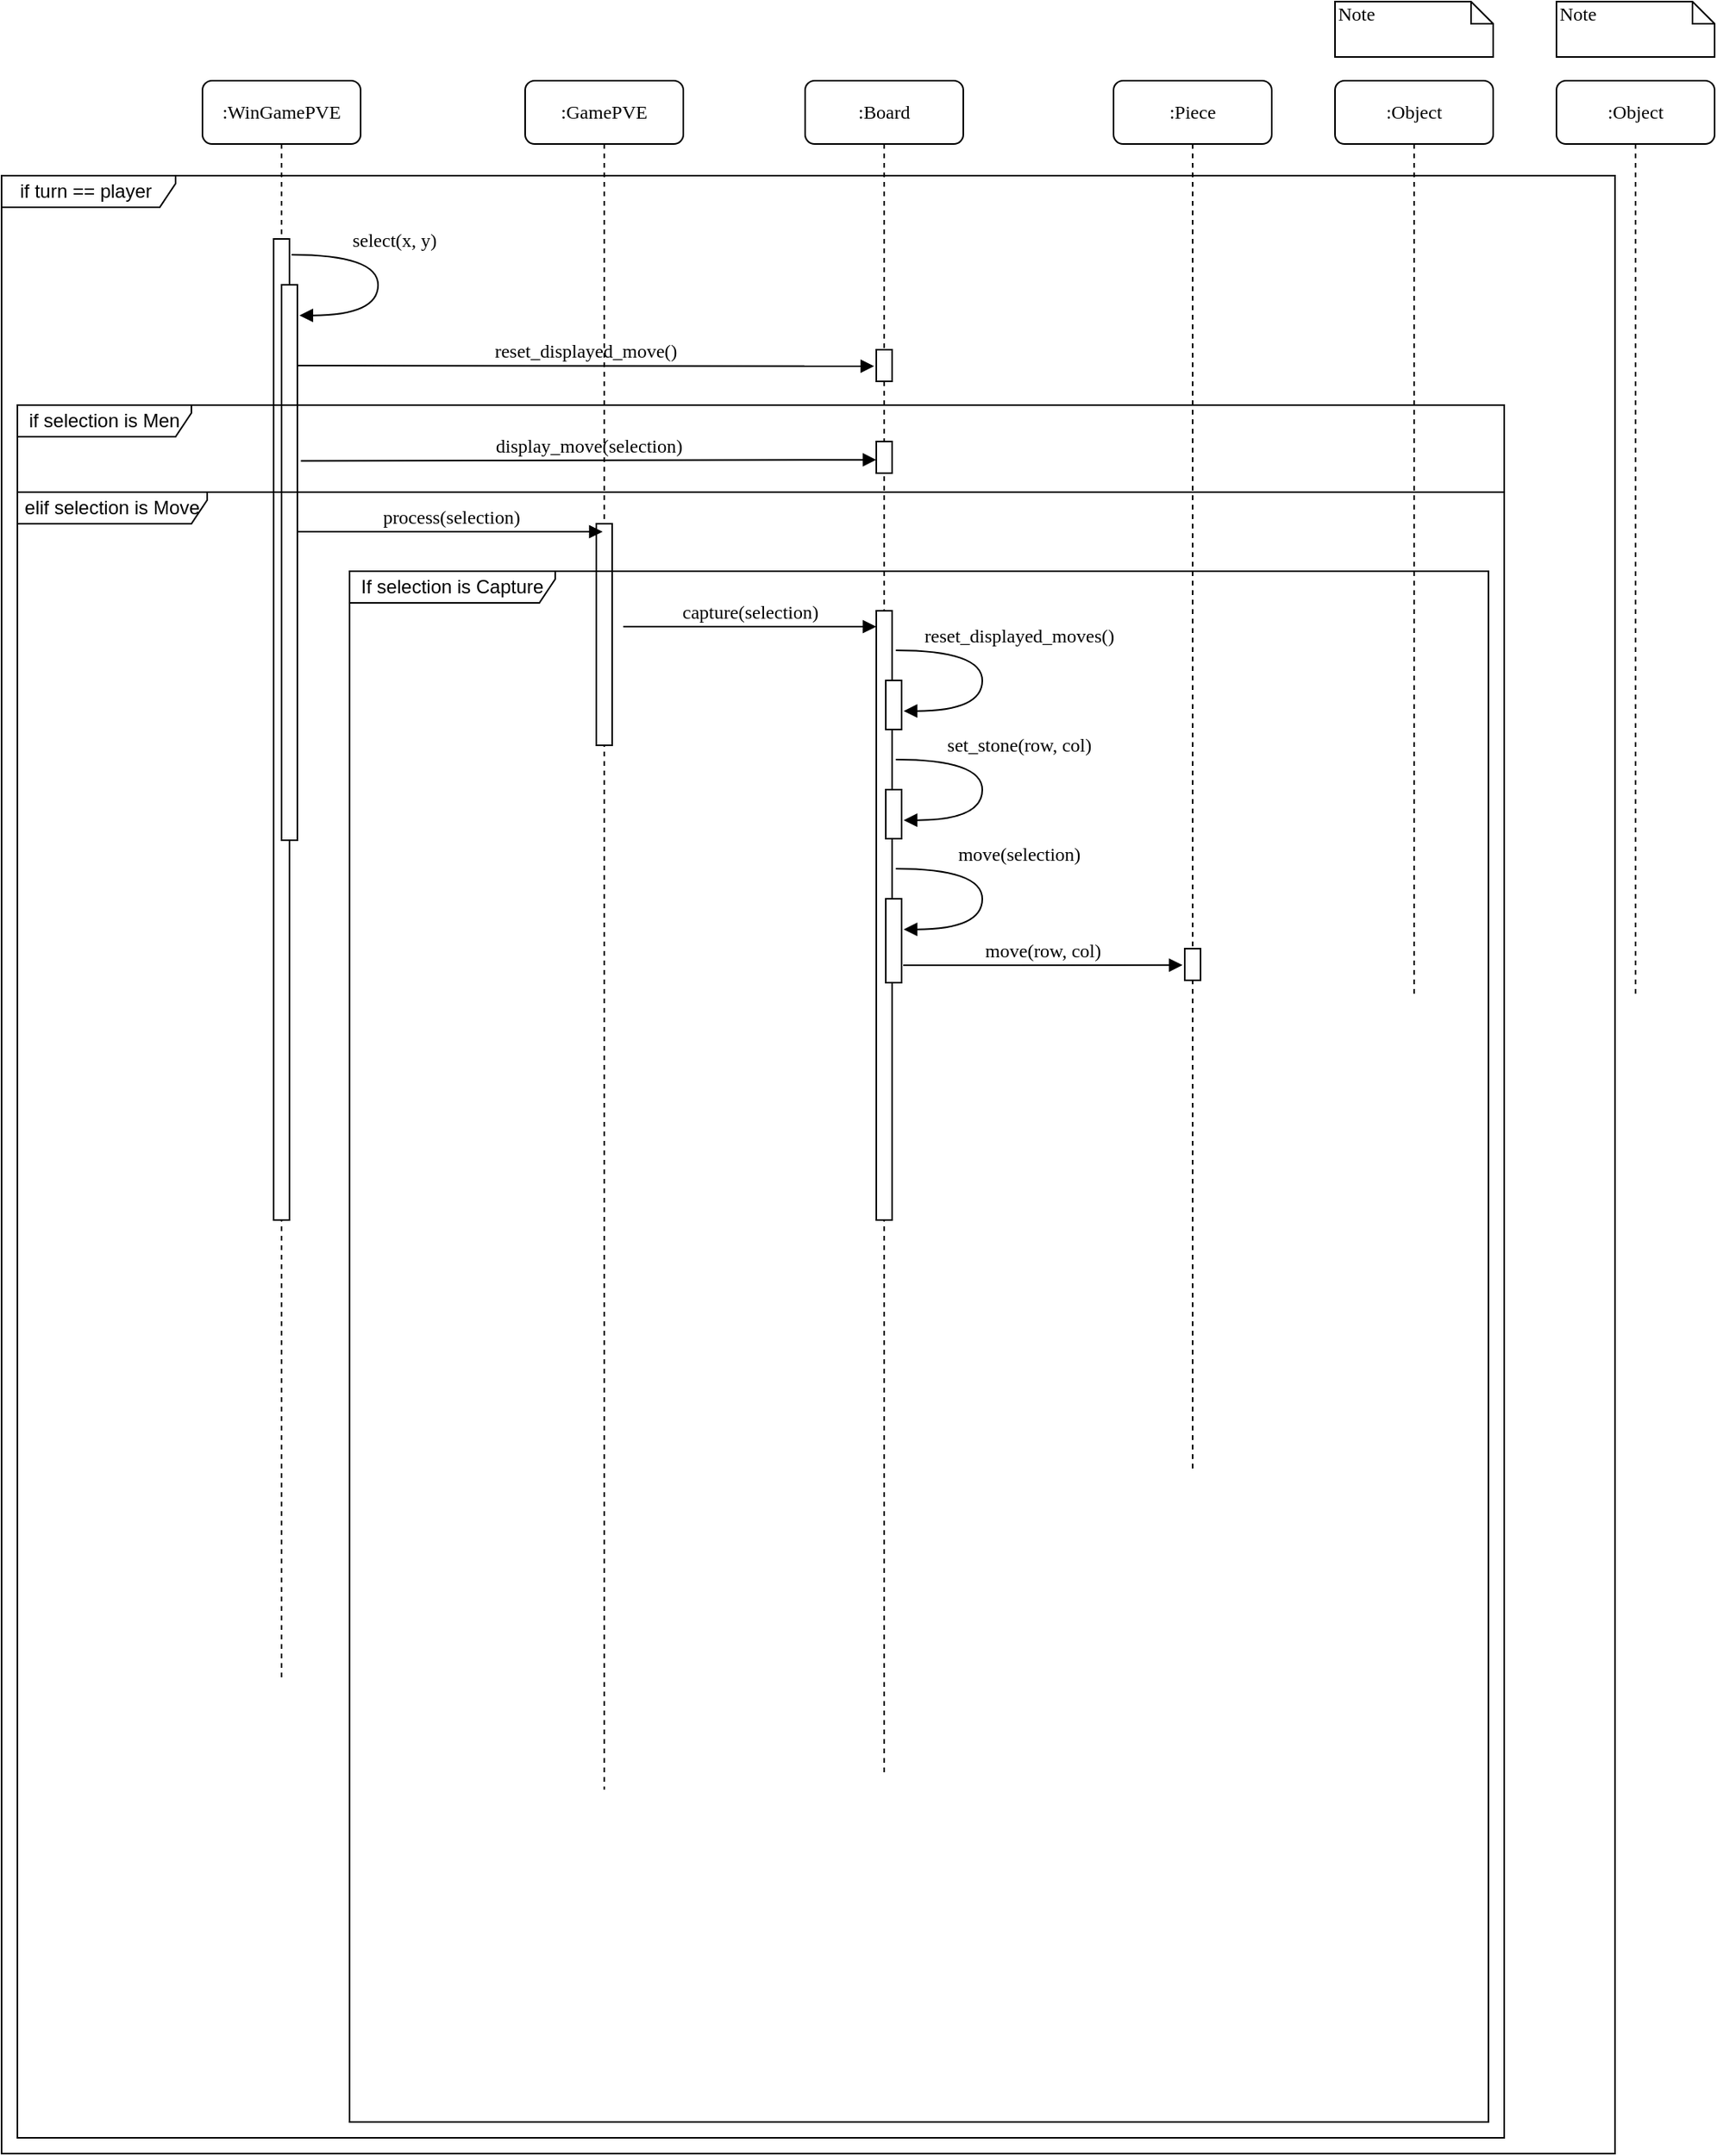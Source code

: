 <mxfile version="26.1.3">
  <diagram name="Page-1" id="13e1069c-82ec-6db2-03f1-153e76fe0fe0">
    <mxGraphModel dx="1042" dy="531" grid="1" gridSize="10" guides="1" tooltips="1" connect="1" arrows="1" fold="1" page="1" pageScale="1" pageWidth="1100" pageHeight="850" background="none" math="0" shadow="0">
      <root>
        <mxCell id="0" />
        <mxCell id="1" parent="0" />
        <mxCell id="7baba1c4bc27f4b0-2" value=":GamePVE" style="shape=umlLifeline;perimeter=lifelinePerimeter;whiteSpace=wrap;html=1;container=1;collapsible=0;recursiveResize=0;outlineConnect=0;rounded=1;shadow=0;comic=0;labelBackgroundColor=none;strokeWidth=1;fontFamily=Verdana;fontSize=12;align=center;" parent="1" vertex="1">
          <mxGeometry x="351" y="80" width="100" height="1080" as="geometry" />
        </mxCell>
        <mxCell id="Dxs4eGZUE9kq6_3LvPg3-11" value="" style="html=1;points=[];perimeter=orthogonalPerimeter;rounded=0;shadow=0;comic=0;labelBackgroundColor=none;strokeWidth=1;fontFamily=Verdana;fontSize=12;align=center;" vertex="1" parent="7baba1c4bc27f4b0-2">
          <mxGeometry x="45" y="280" width="10" height="140" as="geometry" />
        </mxCell>
        <mxCell id="7baba1c4bc27f4b0-4" value=":Board" style="shape=umlLifeline;perimeter=lifelinePerimeter;whiteSpace=wrap;html=1;container=1;collapsible=0;recursiveResize=0;outlineConnect=0;rounded=1;shadow=0;comic=0;labelBackgroundColor=none;strokeWidth=1;fontFamily=Verdana;fontSize=12;align=center;" parent="1" vertex="1">
          <mxGeometry x="528" y="80" width="100" height="1070" as="geometry" />
        </mxCell>
        <mxCell id="7baba1c4bc27f4b0-10" value="" style="html=1;points=[];perimeter=orthogonalPerimeter;rounded=0;shadow=0;comic=0;labelBackgroundColor=none;strokeWidth=1;fontFamily=Verdana;fontSize=12;align=center;" parent="7baba1c4bc27f4b0-4" vertex="1">
          <mxGeometry x="45" y="170" width="10" height="20" as="geometry" />
        </mxCell>
        <mxCell id="7baba1c4bc27f4b0-5" value=":Piece" style="shape=umlLifeline;perimeter=lifelinePerimeter;whiteSpace=wrap;html=1;container=1;collapsible=0;recursiveResize=0;outlineConnect=0;rounded=1;shadow=0;comic=0;labelBackgroundColor=none;strokeWidth=1;fontFamily=Verdana;fontSize=12;align=center;" parent="1" vertex="1">
          <mxGeometry x="723" y="80" width="100" height="880" as="geometry" />
        </mxCell>
        <mxCell id="7baba1c4bc27f4b0-6" value=":Object" style="shape=umlLifeline;perimeter=lifelinePerimeter;whiteSpace=wrap;html=1;container=1;collapsible=0;recursiveResize=0;outlineConnect=0;rounded=1;shadow=0;comic=0;labelBackgroundColor=none;strokeWidth=1;fontFamily=Verdana;fontSize=12;align=center;" parent="1" vertex="1">
          <mxGeometry x="863" y="80" width="100" height="580" as="geometry" />
        </mxCell>
        <mxCell id="7baba1c4bc27f4b0-7" value=":Object" style="shape=umlLifeline;perimeter=lifelinePerimeter;whiteSpace=wrap;html=1;container=1;collapsible=0;recursiveResize=0;outlineConnect=0;rounded=1;shadow=0;comic=0;labelBackgroundColor=none;strokeWidth=1;fontFamily=Verdana;fontSize=12;align=center;" parent="1" vertex="1">
          <mxGeometry x="1003" y="80" width="100" height="580" as="geometry" />
        </mxCell>
        <mxCell id="7baba1c4bc27f4b0-8" value=":WinGamePVE" style="shape=umlLifeline;perimeter=lifelinePerimeter;whiteSpace=wrap;html=1;container=1;collapsible=0;recursiveResize=0;outlineConnect=0;rounded=1;shadow=0;comic=0;labelBackgroundColor=none;strokeWidth=1;fontFamily=Verdana;fontSize=12;align=center;" parent="1" vertex="1">
          <mxGeometry x="147" y="80" width="100" height="1010" as="geometry" />
        </mxCell>
        <mxCell id="7baba1c4bc27f4b0-9" value="" style="html=1;points=[];perimeter=orthogonalPerimeter;rounded=0;shadow=0;comic=0;labelBackgroundColor=none;strokeWidth=1;fontFamily=Verdana;fontSize=12;align=center;" parent="7baba1c4bc27f4b0-8" vertex="1">
          <mxGeometry x="45" y="100" width="10" height="620" as="geometry" />
        </mxCell>
        <mxCell id="7baba1c4bc27f4b0-45" value="Note" style="shape=note;whiteSpace=wrap;html=1;size=14;verticalAlign=top;align=left;spacingTop=-6;rounded=0;shadow=0;comic=0;labelBackgroundColor=none;strokeWidth=1;fontFamily=Verdana;fontSize=12" parent="1" vertex="1">
          <mxGeometry x="863" y="30" width="100" height="35" as="geometry" />
        </mxCell>
        <mxCell id="7baba1c4bc27f4b0-46" value="Note" style="shape=note;whiteSpace=wrap;html=1;size=14;verticalAlign=top;align=left;spacingTop=-6;rounded=0;shadow=0;comic=0;labelBackgroundColor=none;strokeWidth=1;fontFamily=Verdana;fontSize=12" parent="1" vertex="1">
          <mxGeometry x="1003" y="30" width="100" height="35" as="geometry" />
        </mxCell>
        <mxCell id="Dxs4eGZUE9kq6_3LvPg3-1" value="if turn == player&amp;nbsp;" style="shape=umlFrame;whiteSpace=wrap;html=1;pointerEvents=0;width=110;height=20;" vertex="1" parent="1">
          <mxGeometry x="20" y="140" width="1020" height="1250" as="geometry" />
        </mxCell>
        <mxCell id="Dxs4eGZUE9kq6_3LvPg3-2" value="" style="html=1;points=[];perimeter=orthogonalPerimeter;rounded=0;shadow=0;comic=0;labelBackgroundColor=none;strokeWidth=1;fontFamily=Verdana;fontSize=12;align=center;" vertex="1" parent="1">
          <mxGeometry x="197" y="209" width="10" height="351" as="geometry" />
        </mxCell>
        <mxCell id="Dxs4eGZUE9kq6_3LvPg3-3" value="select(x, y)" style="html=1;verticalAlign=bottom;endArrow=block;labelBackgroundColor=none;fontFamily=Verdana;fontSize=12;elbow=vertical;edgeStyle=orthogonalEdgeStyle;curved=1;entryX=1;entryY=0.286;entryPerimeter=0;exitX=1.038;exitY=0.345;exitPerimeter=0;" edge="1" parent="1">
          <mxGeometry x="-0.234" y="10" relative="1" as="geometry">
            <mxPoint x="203.333" y="190" as="sourcePoint" />
            <mxPoint x="208.333" y="228.333" as="targetPoint" />
            <Array as="points">
              <mxPoint x="258" y="190" />
              <mxPoint x="258" y="228" />
            </Array>
            <mxPoint as="offset" />
          </mxGeometry>
        </mxCell>
        <mxCell id="Dxs4eGZUE9kq6_3LvPg3-4" value="reset_displayed_move()" style="html=1;verticalAlign=bottom;endArrow=block;labelBackgroundColor=none;fontFamily=Verdana;fontSize=12;elbow=vertical;entryX=-0.14;entryY=0.52;entryDx=0;entryDy=0;entryPerimeter=0;" edge="1" parent="1" target="7baba1c4bc27f4b0-10">
          <mxGeometry relative="1" as="geometry">
            <mxPoint x="207" y="260" as="sourcePoint" />
            <mxPoint x="550" y="261" as="targetPoint" />
          </mxGeometry>
        </mxCell>
        <mxCell id="Dxs4eGZUE9kq6_3LvPg3-5" value="if selection is Men" style="shape=umlFrame;whiteSpace=wrap;html=1;pointerEvents=0;width=110;height=20;" vertex="1" parent="1">
          <mxGeometry x="30" y="285" width="940" height="55" as="geometry" />
        </mxCell>
        <mxCell id="Dxs4eGZUE9kq6_3LvPg3-8" value="elif selection is Move" style="shape=umlFrame;whiteSpace=wrap;html=1;pointerEvents=0;width=120;height=20;" vertex="1" parent="1">
          <mxGeometry x="30" y="340" width="940" height="1040" as="geometry" />
        </mxCell>
        <mxCell id="Dxs4eGZUE9kq6_3LvPg3-10" value="display_move(selection)" style="html=1;verticalAlign=bottom;endArrow=block;labelBackgroundColor=none;fontFamily=Verdana;fontSize=12;elbow=vertical;entryX=0;entryY=0.58;entryDx=0;entryDy=0;entryPerimeter=0;exitX=1.22;exitY=0.317;exitDx=0;exitDy=0;exitPerimeter=0;" edge="1" parent="1" source="Dxs4eGZUE9kq6_3LvPg3-2" target="Dxs4eGZUE9kq6_3LvPg3-15">
          <mxGeometry relative="1" as="geometry">
            <mxPoint x="207" y="326" as="sourcePoint" />
            <mxPoint x="372" y="326" as="targetPoint" />
          </mxGeometry>
        </mxCell>
        <mxCell id="Dxs4eGZUE9kq6_3LvPg3-12" value="process(selection)" style="html=1;verticalAlign=bottom;endArrow=block;labelBackgroundColor=none;fontFamily=Verdana;fontSize=12;elbow=vertical;" edge="1" parent="1">
          <mxGeometry relative="1" as="geometry">
            <mxPoint x="207" y="365" as="sourcePoint" />
            <mxPoint x="400" y="365" as="targetPoint" />
          </mxGeometry>
        </mxCell>
        <mxCell id="Dxs4eGZUE9kq6_3LvPg3-14" value="If selection is Capture" style="shape=umlFrame;whiteSpace=wrap;html=1;pointerEvents=0;width=130;height=20;" vertex="1" parent="1">
          <mxGeometry x="240" y="390" width="720" height="980" as="geometry" />
        </mxCell>
        <mxCell id="Dxs4eGZUE9kq6_3LvPg3-15" value="" style="html=1;points=[];perimeter=orthogonalPerimeter;rounded=0;shadow=0;comic=0;labelBackgroundColor=none;strokeWidth=1;fontFamily=Verdana;fontSize=12;align=center;" vertex="1" parent="1">
          <mxGeometry x="573" y="308" width="10" height="20" as="geometry" />
        </mxCell>
        <mxCell id="Dxs4eGZUE9kq6_3LvPg3-16" value="" style="html=1;points=[];perimeter=orthogonalPerimeter;rounded=0;shadow=0;comic=0;labelBackgroundColor=none;strokeWidth=1;fontFamily=Verdana;fontSize=12;align=center;" vertex="1" parent="1">
          <mxGeometry x="573" y="415" width="10" height="385" as="geometry" />
        </mxCell>
        <mxCell id="Dxs4eGZUE9kq6_3LvPg3-17" value="capture(selection)" style="html=1;verticalAlign=bottom;endArrow=block;labelBackgroundColor=none;fontFamily=Verdana;fontSize=12;elbow=vertical;" edge="1" parent="1">
          <mxGeometry relative="1" as="geometry">
            <mxPoint x="413" y="425" as="sourcePoint" />
            <mxPoint x="573" y="425" as="targetPoint" />
          </mxGeometry>
        </mxCell>
        <mxCell id="Dxs4eGZUE9kq6_3LvPg3-18" value="" style="html=1;points=[];perimeter=orthogonalPerimeter;rounded=0;shadow=0;comic=0;labelBackgroundColor=none;strokeWidth=1;fontFamily=Verdana;fontSize=12;align=center;" vertex="1" parent="1">
          <mxGeometry x="579" y="459" width="10" height="31" as="geometry" />
        </mxCell>
        <mxCell id="Dxs4eGZUE9kq6_3LvPg3-19" value="reset_displayed_moves()" style="html=1;verticalAlign=bottom;endArrow=block;labelBackgroundColor=none;fontFamily=Verdana;fontSize=12;elbow=vertical;edgeStyle=orthogonalEdgeStyle;curved=1;entryX=1;entryY=0.286;entryPerimeter=0;exitX=1.038;exitY=0.345;exitPerimeter=0;" edge="1" parent="1">
          <mxGeometry x="-0.234" y="23" relative="1" as="geometry">
            <mxPoint x="585.333" y="440" as="sourcePoint" />
            <mxPoint x="590.333" y="478.333" as="targetPoint" />
            <Array as="points">
              <mxPoint x="640" y="440" />
              <mxPoint x="640" y="478" />
            </Array>
            <mxPoint as="offset" />
          </mxGeometry>
        </mxCell>
        <mxCell id="Dxs4eGZUE9kq6_3LvPg3-20" value="" style="html=1;points=[];perimeter=orthogonalPerimeter;rounded=0;shadow=0;comic=0;labelBackgroundColor=none;strokeWidth=1;fontFamily=Verdana;fontSize=12;align=center;" vertex="1" parent="1">
          <mxGeometry x="579" y="528" width="10" height="31" as="geometry" />
        </mxCell>
        <mxCell id="Dxs4eGZUE9kq6_3LvPg3-21" value="set_stone(row, col)" style="html=1;verticalAlign=bottom;endArrow=block;labelBackgroundColor=none;fontFamily=Verdana;fontSize=12;elbow=vertical;edgeStyle=orthogonalEdgeStyle;curved=1;entryX=1;entryY=0.286;entryPerimeter=0;exitX=1.038;exitY=0.345;exitPerimeter=0;" edge="1" parent="1">
          <mxGeometry x="-0.234" y="23" relative="1" as="geometry">
            <mxPoint x="585.333" y="509" as="sourcePoint" />
            <mxPoint x="590.333" y="547.333" as="targetPoint" />
            <Array as="points">
              <mxPoint x="640" y="509" />
              <mxPoint x="640" y="547" />
            </Array>
            <mxPoint as="offset" />
          </mxGeometry>
        </mxCell>
        <mxCell id="Dxs4eGZUE9kq6_3LvPg3-22" value="" style="html=1;points=[];perimeter=orthogonalPerimeter;rounded=0;shadow=0;comic=0;labelBackgroundColor=none;strokeWidth=1;fontFamily=Verdana;fontSize=12;align=center;" vertex="1" parent="1">
          <mxGeometry x="579" y="597" width="10" height="53" as="geometry" />
        </mxCell>
        <mxCell id="Dxs4eGZUE9kq6_3LvPg3-23" value="move(selection)" style="html=1;verticalAlign=bottom;endArrow=block;labelBackgroundColor=none;fontFamily=Verdana;fontSize=12;elbow=vertical;edgeStyle=orthogonalEdgeStyle;curved=1;entryX=1;entryY=0.286;entryPerimeter=0;exitX=1.038;exitY=0.345;exitPerimeter=0;" edge="1" parent="1">
          <mxGeometry x="-0.234" y="23" relative="1" as="geometry">
            <mxPoint x="585.333" y="578" as="sourcePoint" />
            <mxPoint x="590.333" y="616.333" as="targetPoint" />
            <Array as="points">
              <mxPoint x="640" y="578" />
              <mxPoint x="640" y="616" />
            </Array>
            <mxPoint as="offset" />
          </mxGeometry>
        </mxCell>
        <mxCell id="Dxs4eGZUE9kq6_3LvPg3-24" value="" style="html=1;points=[];perimeter=orthogonalPerimeter;rounded=0;shadow=0;comic=0;labelBackgroundColor=none;strokeWidth=1;fontFamily=Verdana;fontSize=12;align=center;" vertex="1" parent="1">
          <mxGeometry x="768" y="628.5" width="10" height="20" as="geometry" />
        </mxCell>
        <mxCell id="Dxs4eGZUE9kq6_3LvPg3-25" value="move(row, col)" style="html=1;verticalAlign=bottom;endArrow=block;labelBackgroundColor=none;fontFamily=Verdana;fontSize=12;elbow=vertical;entryX=-0.14;entryY=0.52;entryDx=0;entryDy=0;entryPerimeter=0;" edge="1" parent="1" target="Dxs4eGZUE9kq6_3LvPg3-24">
          <mxGeometry relative="1" as="geometry">
            <mxPoint x="590" y="639" as="sourcePoint" />
            <mxPoint x="745" y="639.5" as="targetPoint" />
          </mxGeometry>
        </mxCell>
      </root>
    </mxGraphModel>
  </diagram>
</mxfile>
